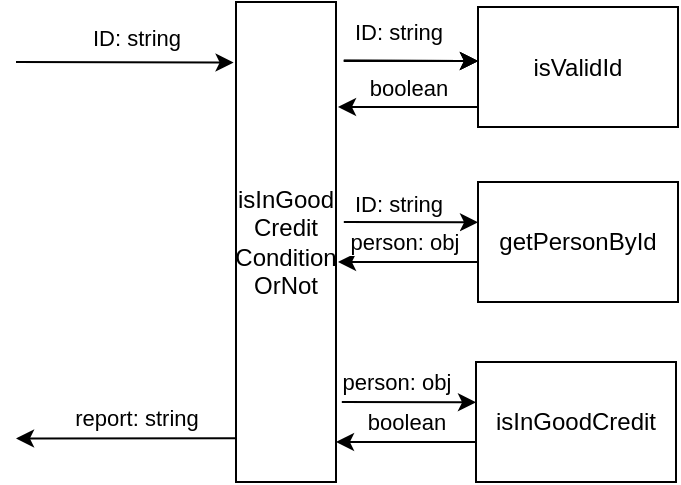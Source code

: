 <mxfile version="13.9.9" type="device"><diagram id="JgKP8BIpA8ziKNlosJDI" name="Page-1"><mxGraphModel dx="865" dy="463" grid="1" gridSize="10" guides="1" tooltips="1" connect="1" arrows="1" fold="1" page="1" pageScale="1" pageWidth="850" pageHeight="1100" math="0" shadow="0"><root><mxCell id="0"/><mxCell id="1" parent="0"/><mxCell id="UsmNI8qOLzHjygQ1Lh5I-1" value="isInGood&lt;br&gt;Credit&lt;br&gt;Condition&lt;br&gt;OrNot" style="rounded=0;whiteSpace=wrap;html=1;" vertex="1" parent="1"><mxGeometry x="160" y="130" width="50" height="240" as="geometry"/></mxCell><mxCell id="UsmNI8qOLzHjygQ1Lh5I-2" value="" style="endArrow=classic;html=1;entryX=-0.024;entryY=0.084;entryDx=0;entryDy=0;entryPerimeter=0;" edge="1" parent="1"><mxGeometry width="50" height="50" relative="1" as="geometry"><mxPoint x="50" y="160" as="sourcePoint"/><mxPoint x="158.8" y="160.28" as="targetPoint"/></mxGeometry></mxCell><mxCell id="UsmNI8qOLzHjygQ1Lh5I-3" value="ID: string" style="edgeLabel;html=1;align=center;verticalAlign=middle;resizable=0;points=[];" vertex="1" connectable="0" parent="UsmNI8qOLzHjygQ1Lh5I-2"><mxGeometry x="-0.25" y="-1" relative="1" as="geometry"><mxPoint x="19.2" y="-13.11" as="offset"/></mxGeometry></mxCell><mxCell id="UsmNI8qOLzHjygQ1Lh5I-4" value="" style="endArrow=classic;html=1;exitX=0;exitY=0.882;exitDx=0;exitDy=0;exitPerimeter=0;" edge="1" parent="1"><mxGeometry width="50" height="50" relative="1" as="geometry"><mxPoint x="160.0" y="348.11" as="sourcePoint"/><mxPoint x="50" y="348.23" as="targetPoint"/></mxGeometry></mxCell><mxCell id="UsmNI8qOLzHjygQ1Lh5I-5" value="report: string" style="edgeLabel;html=1;align=center;verticalAlign=middle;resizable=0;points=[];" vertex="1" connectable="0" parent="UsmNI8qOLzHjygQ1Lh5I-4"><mxGeometry x="-0.25" y="-1" relative="1" as="geometry"><mxPoint x="-8.8" y="-8.96" as="offset"/></mxGeometry></mxCell><mxCell id="UsmNI8qOLzHjygQ1Lh5I-6" value="isValidId" style="rounded=0;whiteSpace=wrap;html=1;" vertex="1" parent="1"><mxGeometry x="281" y="132.5" width="100" height="60" as="geometry"/></mxCell><mxCell id="UsmNI8qOLzHjygQ1Lh5I-7" value="isInGoodCredit" style="rounded=0;whiteSpace=wrap;html=1;" vertex="1" parent="1"><mxGeometry x="280" y="310" width="100" height="60" as="geometry"/></mxCell><mxCell id="UsmNI8qOLzHjygQ1Lh5I-8" value="" style="endArrow=classic;html=1;entryX=0.001;entryY=0.403;entryDx=0;entryDy=0;entryPerimeter=0;" edge="1" parent="1"><mxGeometry width="50" height="50" relative="1" as="geometry"><mxPoint x="213.9" y="159.33" as="sourcePoint"/><mxPoint x="281.0" y="159.51" as="targetPoint"/></mxGeometry></mxCell><mxCell id="UsmNI8qOLzHjygQ1Lh5I-9" value="" style="endArrow=classic;html=1;entryX=0.001;entryY=0.403;entryDx=0;entryDy=0;entryPerimeter=0;" edge="1" parent="1"><mxGeometry width="50" height="50" relative="1" as="geometry"><mxPoint x="212.9" y="330" as="sourcePoint"/><mxPoint x="280.0" y="330.18" as="targetPoint"/></mxGeometry></mxCell><mxCell id="UsmNI8qOLzHjygQ1Lh5I-10" value="" style="endArrow=classic;html=1;" edge="1" parent="1"><mxGeometry width="50" height="50" relative="1" as="geometry"><mxPoint x="281.0" y="182.5" as="sourcePoint"/><mxPoint x="211.0" y="182.5" as="targetPoint"/></mxGeometry></mxCell><mxCell id="UsmNI8qOLzHjygQ1Lh5I-11" value="boolean" style="edgeLabel;html=1;align=center;verticalAlign=middle;resizable=0;points=[];" vertex="1" connectable="0" parent="UsmNI8qOLzHjygQ1Lh5I-10"><mxGeometry x="-0.25" y="-1" relative="1" as="geometry"><mxPoint x="-8.8" y="-8.96" as="offset"/></mxGeometry></mxCell><mxCell id="UsmNI8qOLzHjygQ1Lh5I-12" value="boolean" style="edgeLabel;html=1;align=center;verticalAlign=middle;resizable=0;points=[];" vertex="1" connectable="0" parent="UsmNI8qOLzHjygQ1Lh5I-10"><mxGeometry x="-0.25" y="-1" relative="1" as="geometry"><mxPoint x="-8.8" y="-8.96" as="offset"/></mxGeometry></mxCell><mxCell id="UsmNI8qOLzHjygQ1Lh5I-13" value="" style="endArrow=classic;html=1;" edge="1" parent="1"><mxGeometry width="50" height="50" relative="1" as="geometry"><mxPoint x="280.0" y="350" as="sourcePoint"/><mxPoint x="210.0" y="350" as="targetPoint"/></mxGeometry></mxCell><mxCell id="UsmNI8qOLzHjygQ1Lh5I-14" value="boolean" style="edgeLabel;html=1;align=center;verticalAlign=middle;resizable=0;points=[];" vertex="1" connectable="0" parent="UsmNI8qOLzHjygQ1Lh5I-13"><mxGeometry x="-0.25" y="-1" relative="1" as="geometry"><mxPoint x="-8.8" y="-8.96" as="offset"/></mxGeometry></mxCell><mxCell id="UsmNI8qOLzHjygQ1Lh5I-15" value="boolean" style="edgeLabel;html=1;align=center;verticalAlign=middle;resizable=0;points=[];" vertex="1" connectable="0" parent="UsmNI8qOLzHjygQ1Lh5I-13"><mxGeometry x="-0.25" y="-1" relative="1" as="geometry"><mxPoint x="-8.8" y="-8.96" as="offset"/></mxGeometry></mxCell><mxCell id="UsmNI8qOLzHjygQ1Lh5I-16" value="ID: string" style="edgeLabel;html=1;align=center;verticalAlign=middle;resizable=0;points=[];" vertex="1" connectable="0" parent="1"><mxGeometry x="241.001" y="144.495" as="geometry"/></mxCell><mxCell id="UsmNI8qOLzHjygQ1Lh5I-17" value="person: obj" style="edgeLabel;html=1;align=center;verticalAlign=middle;resizable=0;points=[];" vertex="1" connectable="0" parent="1"><mxGeometry x="240.001" y="319.995" as="geometry"/></mxCell><mxCell id="UsmNI8qOLzHjygQ1Lh5I-18" value="getPersonById" style="rounded=0;whiteSpace=wrap;html=1;" vertex="1" parent="1"><mxGeometry x="281" y="220" width="100" height="60" as="geometry"/></mxCell><mxCell id="UsmNI8qOLzHjygQ1Lh5I-19" value="" style="endArrow=classic;html=1;entryX=0.001;entryY=0.403;entryDx=0;entryDy=0;entryPerimeter=0;" edge="1" parent="1"><mxGeometry width="50" height="50" relative="1" as="geometry"><mxPoint x="213.9" y="240" as="sourcePoint"/><mxPoint x="281.0" y="240.18" as="targetPoint"/></mxGeometry></mxCell><mxCell id="UsmNI8qOLzHjygQ1Lh5I-20" value="" style="endArrow=classic;html=1;" edge="1" parent="1"><mxGeometry width="50" height="50" relative="1" as="geometry"><mxPoint x="281.0" y="260" as="sourcePoint"/><mxPoint x="211.0" y="260" as="targetPoint"/></mxGeometry></mxCell><mxCell id="UsmNI8qOLzHjygQ1Lh5I-21" value="person: obj" style="edgeLabel;html=1;align=center;verticalAlign=middle;resizable=0;points=[];" vertex="1" connectable="0" parent="UsmNI8qOLzHjygQ1Lh5I-20"><mxGeometry x="-0.25" y="-1" relative="1" as="geometry"><mxPoint x="-10.71" y="-9" as="offset"/></mxGeometry></mxCell><mxCell id="UsmNI8qOLzHjygQ1Lh5I-22" value="ID: string" style="edgeLabel;html=1;align=center;verticalAlign=middle;resizable=0;points=[];" vertex="1" connectable="0" parent="1"><mxGeometry x="241.001" y="229.995" as="geometry"><mxPoint y="1" as="offset"/></mxGeometry></mxCell><mxCell id="UsmNI8qOLzHjygQ1Lh5I-23" value="" style="endArrow=classic;html=1;entryX=0.001;entryY=0.403;entryDx=0;entryDy=0;entryPerimeter=0;" edge="1" parent="1"><mxGeometry width="50" height="50" relative="1" as="geometry"><mxPoint x="213.9" y="159.33" as="sourcePoint"/><mxPoint x="281.0" y="159.51" as="targetPoint"/></mxGeometry></mxCell><mxCell id="UsmNI8qOLzHjygQ1Lh5I-24" value="ID: string" style="edgeLabel;html=1;align=center;verticalAlign=middle;resizable=0;points=[];" vertex="1" connectable="0" parent="1"><mxGeometry x="241.001" y="144.495" as="geometry"/></mxCell><mxCell id="UsmNI8qOLzHjygQ1Lh5I-25" value="" style="endArrow=classic;html=1;entryX=0.001;entryY=0.403;entryDx=0;entryDy=0;entryPerimeter=0;" edge="1" parent="1"><mxGeometry width="50" height="50" relative="1" as="geometry"><mxPoint x="213.9" y="159.33" as="sourcePoint"/><mxPoint x="281.0" y="159.51" as="targetPoint"/></mxGeometry></mxCell><mxCell id="UsmNI8qOLzHjygQ1Lh5I-26" value="ID: string" style="edgeLabel;html=1;align=center;verticalAlign=middle;resizable=0;points=[];" vertex="1" connectable="0" parent="1"><mxGeometry x="241.001" y="144.495" as="geometry"/></mxCell></root></mxGraphModel></diagram></mxfile>